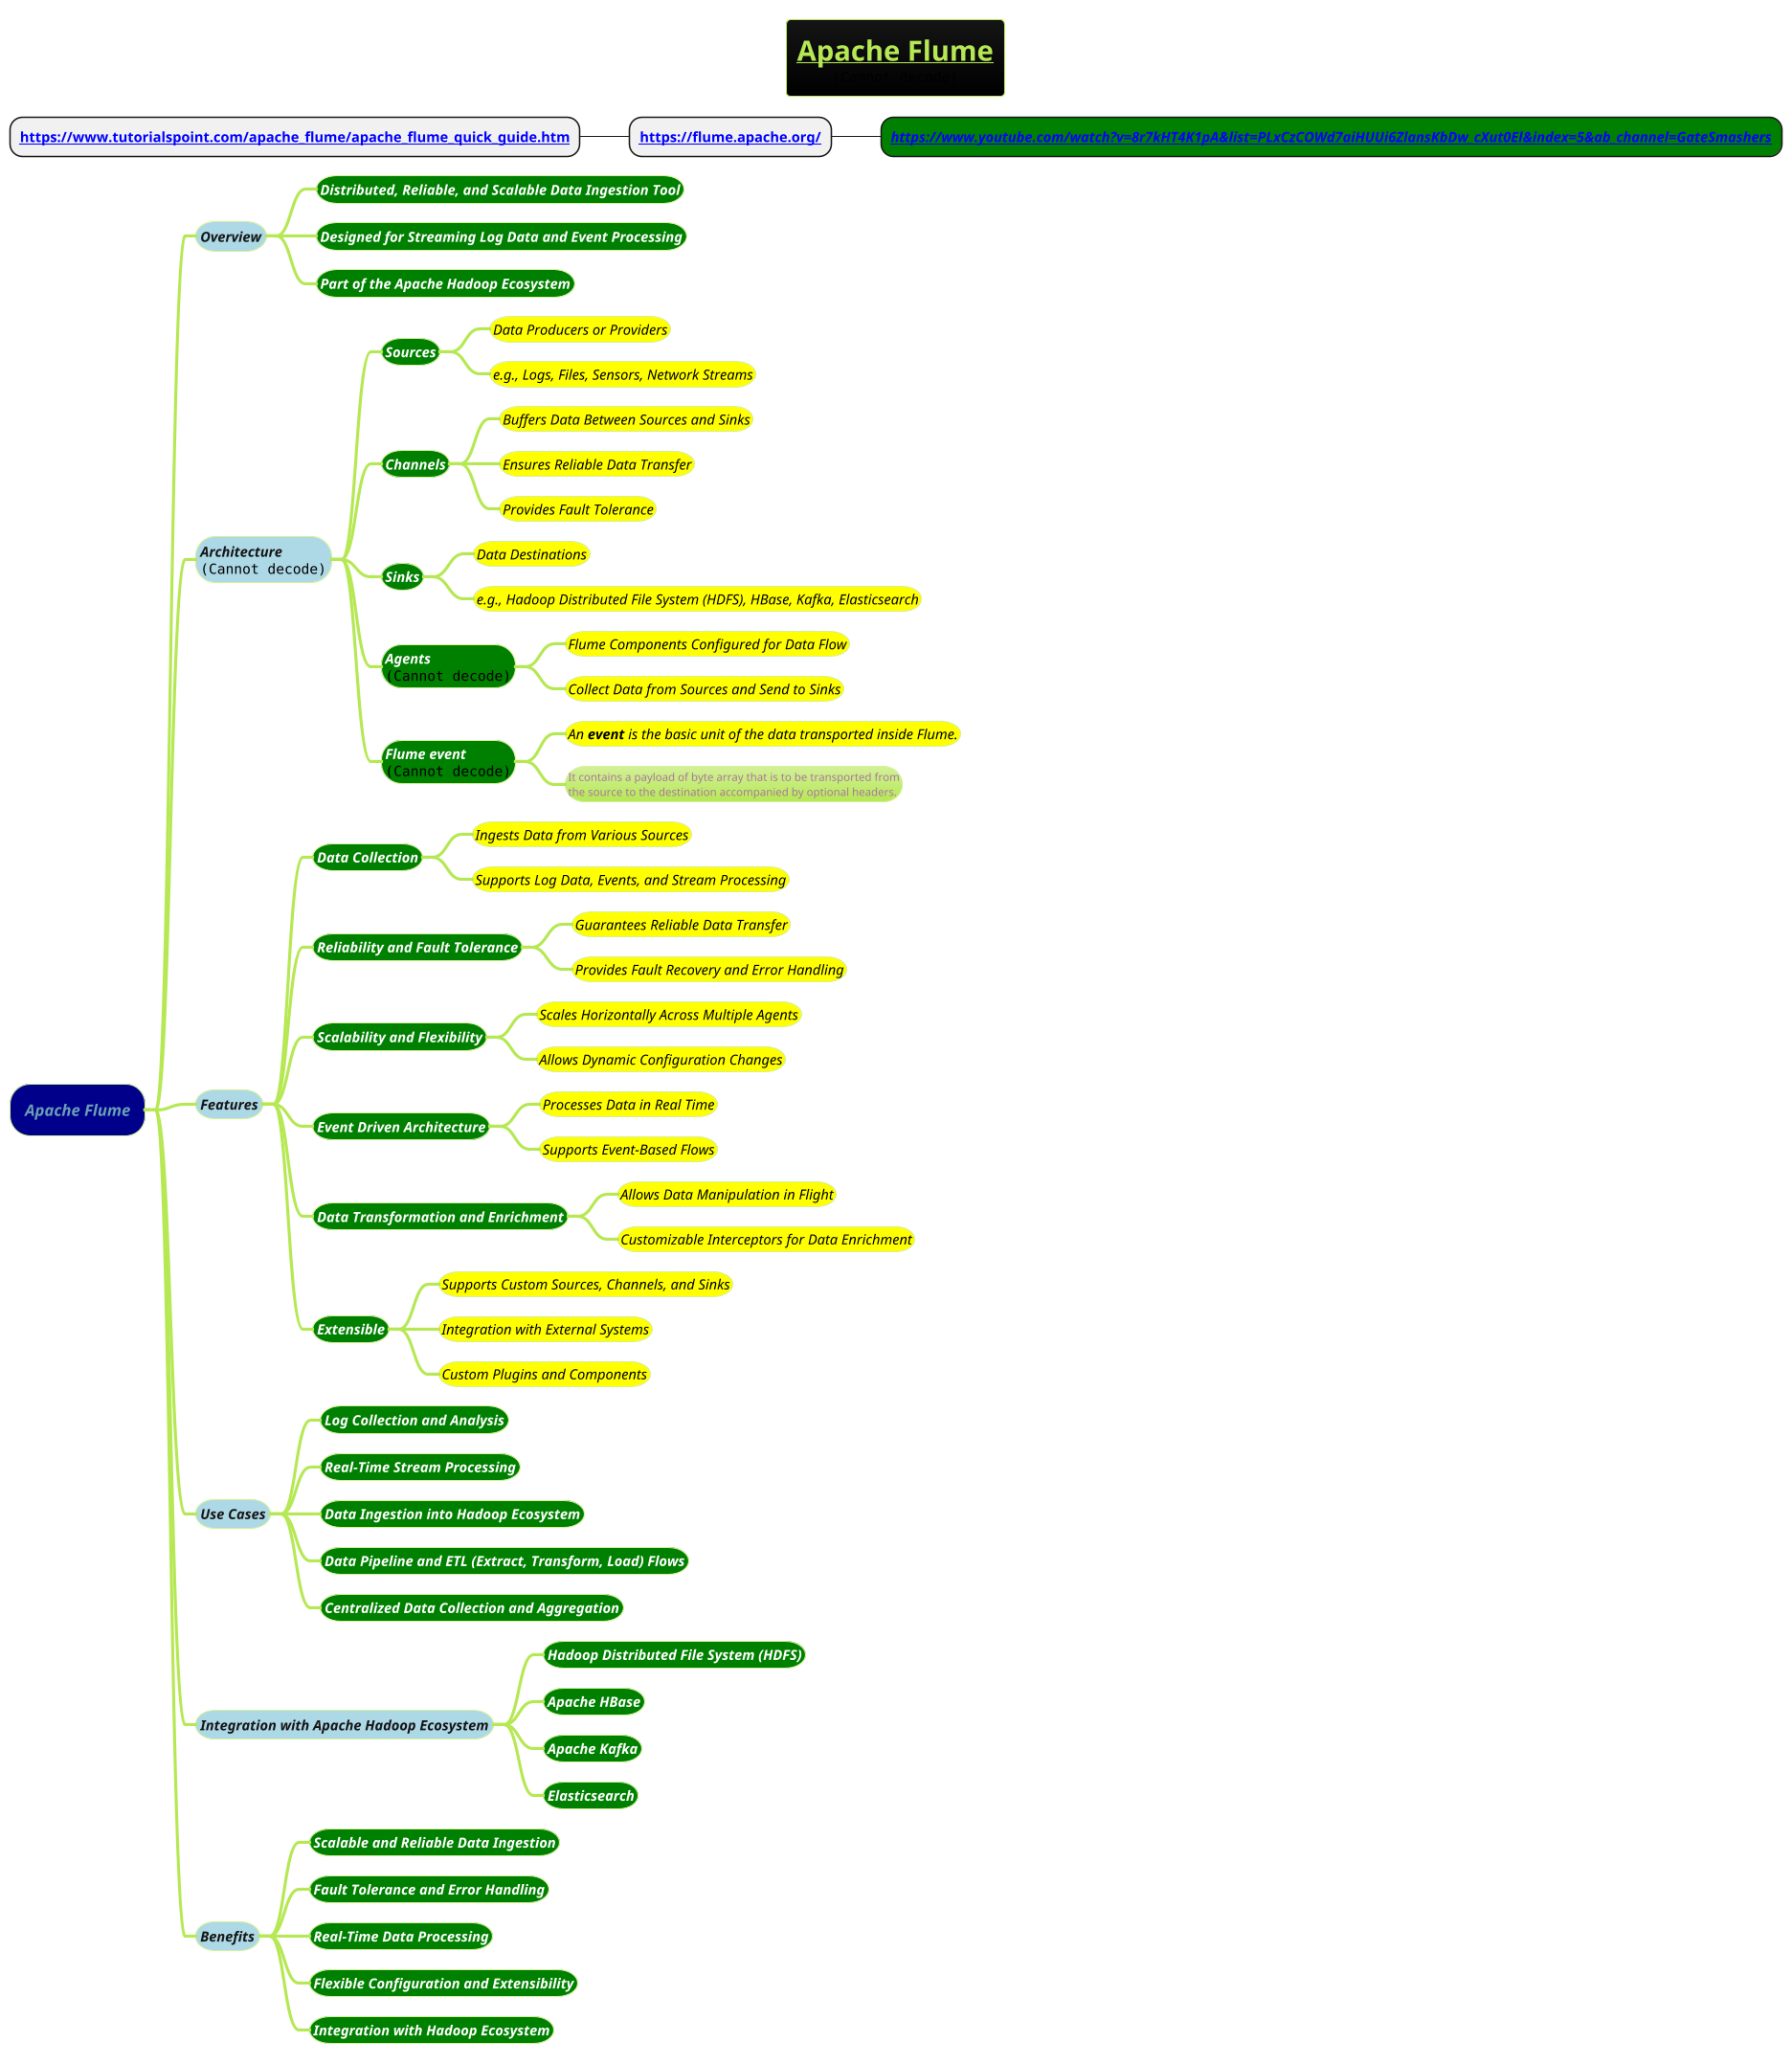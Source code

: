 @startmindmap
title =__Apache Flume__\n<img:images/img_1.png>
* **[[https://www.tutorialspoint.com/apache_flume/apache_flume_quick_guide.htm]]**
** **[[https://flume.apache.org/]]**
***[#green] <b><i><color #white><size:14>**[[https://www.youtube.com/watch?v=8r7kHT4K1pA&list=PLxCzCOWd7aiHUUi6ZlansKbDw_cXut0El&index=5&ab_channel=GateSmashers]]**
!theme hacker


*[#darkblue] <i>Apache Flume
**[#lightblue] <i><color #blac><size:14>Overview
***[#green] <b><i><color #white><size:14>Distributed, Reliable, and Scalable **Data Ingestion Tool**
***[#green] <b><i><color #white><size:14>Designed for Streaming Log Data and **Event Processing**
***[#green] <b><i><color #white><size:14>Part of the Apache Hadoop Ecosystem

**[#lightblue] <i><color #blac><size:14>Architecture\n<img:images/img_2.png{scale=.7}>
***[#green] <b><i><color #white><size:14>Sources
****[#yellow] <i><color #black><size:14>Data Producers or Providers
****[#yellow] <i><color #black><size:14>e.g., Logs, Files, Sensors, Network Streams
***[#green] <b><i><color #white><size:14>**Channels**
****[#yellow] <i><color #black><size:14>Buffers Data Between Sources and Sinks
****[#yellow] <i><color #black><size:14>Ensures Reliable Data Transfer
****[#yellow] <i><color #black><size:14>Provides Fault Tolerance
***[#green] <b><i><color #white><size:14>Sinks
****[#yellow] <i><color #black><size:14>Data Destinations
****[#yellow] <i><color #black><size:14>e.g., Hadoop Distributed File System (HDFS), HBase, Kafka, Elasticsearch
***[#green] <b><i><color #white><size:14>**Agents** \n<img:images/img_3.png{scale=.7}>
****[#yellow] <i><color #black><size:14>Flume Components Configured for Data Flow
****[#yellow] <i><color #black><size:14>Collect Data from Sources and Send to Sinks

***[#green] <b><i><color #white><size:14>**Flume event** \n<img:images/img_4.png{scale=.7}>
****[#yellow] <i><color #black><size:14>An **event** is the basic unit of the data transported inside Flume.
****:It contains a payload of byte array that is to be transported from
the source to the destination accompanied by optional headers.;

**[#lightblue] <i><color #blac><size:14>Features
***[#green] <b><i><color #white><size:14>Data Collection
****[#yellow] <i><color #black><size:14>Ingests Data from Various Sources
****[#yellow] <i><color #black><size:14>Supports Log Data, Events, and Stream Processing
***[#green] <b><i><color #white><size:14>Reliability and Fault Tolerance
****[#yellow] <i><color #black><size:14>Guarantees Reliable Data Transfer
****[#yellow] <i><color #black><size:14>Provides Fault Recovery and Error Handling
***[#green] <b><i><color #white><size:14>Scalability and Flexibility
****[#yellow] <i><color #black><size:14>Scales Horizontally Across Multiple Agents
****[#yellow] <i><color #black><size:14>Allows Dynamic Configuration Changes
***[#green] <b><i><color #white><size:14>Event Driven Architecture
****[#yellow] <i><color #black><size:14>Processes Data in Real Time
****[#yellow] <i><color #black><size:14>Supports Event-Based Flows
***[#green] <b><i><color #white><size:14>Data Transformation and Enrichment
****[#yellow] <i><color #black><size:14>Allows Data Manipulation in Flight
****[#yellow] <i><color #black><size:14>Customizable Interceptors for Data Enrichment
***[#green] <b><i><color #white><size:14>Extensible
****[#yellow] <i><color #black><size:14>Supports Custom Sources, Channels, and Sinks
****[#yellow] <i><color #black><size:14>Integration with External Systems
****[#yellow] <i><color #black><size:14>Custom Plugins and Components

**[#lightblue] <i><color #blac><size:14>Use Cases
***[#green] <b><i><color #white><size:14>Log Collection and Analysis
***[#green] <b><i><color #white><size:14>Real-Time Stream Processing
***[#green] <b><i><color #white><size:14>Data Ingestion into Hadoop Ecosystem
***[#green] <b><i><color #white><size:14>Data Pipeline and ETL (Extract, Transform, Load) Flows
***[#green] <b><i><color #white><size:14>Centralized Data Collection and Aggregation

**[#lightblue] <i><color #blac><size:14>Integration with Apache Hadoop Ecosystem
***[#green] <b><i><color #white><size:14>Hadoop Distributed File System (HDFS)
***[#green] <b><i><color #white><size:14>Apache HBase
***[#green] <b><i><color #white><size:14>Apache Kafka
***[#green] <b><i><color #white><size:14>Elasticsearch

**[#lightblue] <i><color #blac><size:14>Benefits
***[#green] <b><i><color #white><size:14>Scalable and Reliable Data Ingestion
***[#green] <b><i><color #white><size:14>Fault Tolerance and Error Handling
***[#green] <b><i><color #white><size:14>Real-Time Data Processing
***[#green] <b><i><color #white><size:14>Flexible Configuration and Extensibility
***[#green] <b><i><color #white><size:14>Integration with Hadoop Ecosystem

@endmindmap
